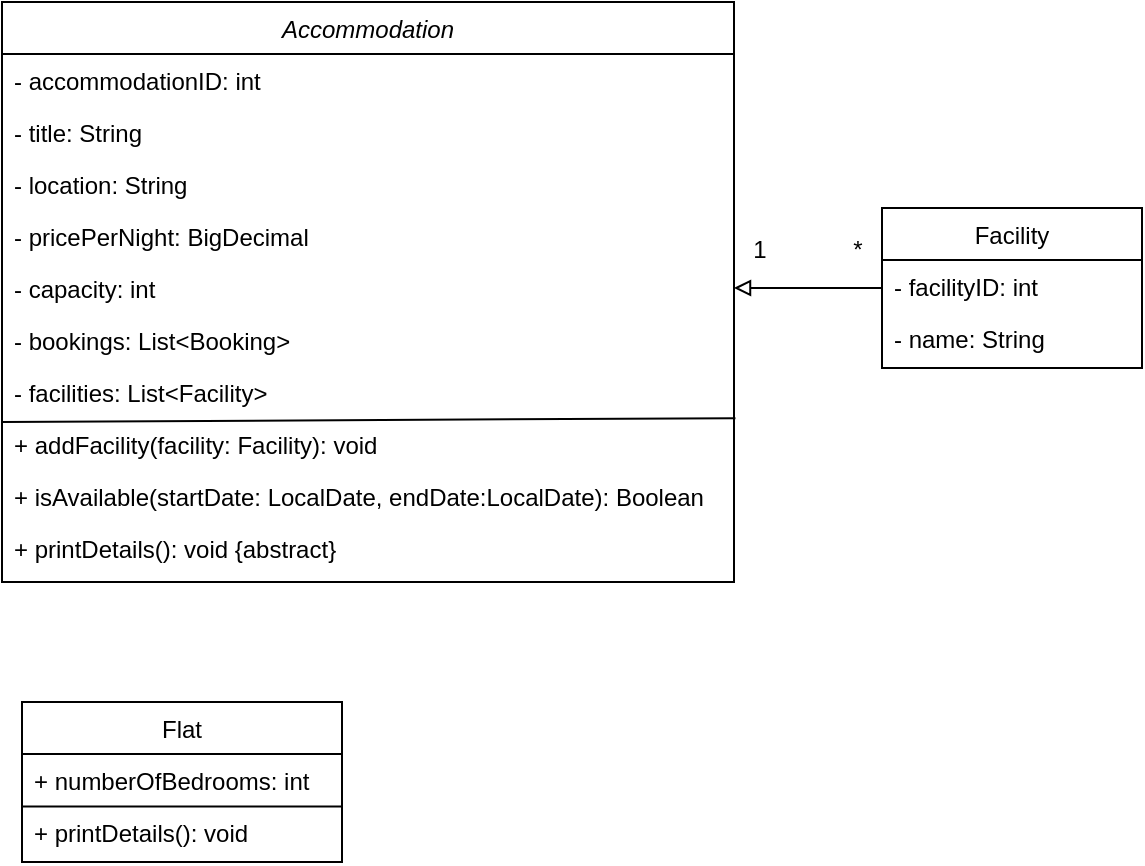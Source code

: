 <mxfile version="28.2.8">
  <diagram id="C5RBs43oDa-KdzZeNtuy" name="Page-1">
    <mxGraphModel dx="961" dy="535" grid="1" gridSize="10" guides="1" tooltips="1" connect="1" arrows="1" fold="1" page="1" pageScale="1" pageWidth="827" pageHeight="1169" math="0" shadow="0">
      <root>
        <mxCell id="WIyWlLk6GJQsqaUBKTNV-0" />
        <mxCell id="WIyWlLk6GJQsqaUBKTNV-1" parent="WIyWlLk6GJQsqaUBKTNV-0" />
        <mxCell id="zkfFHV4jXpPFQw0GAbJ--0" value="Accommodation" style="swimlane;fontStyle=2;align=center;verticalAlign=top;childLayout=stackLayout;horizontal=1;startSize=26;horizontalStack=0;resizeParent=1;resizeLast=0;collapsible=1;marginBottom=0;rounded=0;shadow=0;strokeWidth=1;" parent="WIyWlLk6GJQsqaUBKTNV-1" vertex="1">
          <mxGeometry x="110" y="10" width="366" height="290" as="geometry">
            <mxRectangle x="230" y="140" width="160" height="26" as="alternateBounds" />
          </mxGeometry>
        </mxCell>
        <mxCell id="zkfFHV4jXpPFQw0GAbJ--1" value="- accommodationID: int" style="text;align=left;verticalAlign=top;spacingLeft=4;spacingRight=4;overflow=hidden;rotatable=0;points=[[0,0.5],[1,0.5]];portConstraint=eastwest;" parent="zkfFHV4jXpPFQw0GAbJ--0" vertex="1">
          <mxGeometry y="26" width="366" height="26" as="geometry" />
        </mxCell>
        <mxCell id="zkfFHV4jXpPFQw0GAbJ--2" value="- title: String" style="text;align=left;verticalAlign=top;spacingLeft=4;spacingRight=4;overflow=hidden;rotatable=0;points=[[0,0.5],[1,0.5]];portConstraint=eastwest;rounded=0;shadow=0;html=0;" parent="zkfFHV4jXpPFQw0GAbJ--0" vertex="1">
          <mxGeometry y="52" width="366" height="26" as="geometry" />
        </mxCell>
        <mxCell id="zkfFHV4jXpPFQw0GAbJ--3" value="- location: String&#xa;" style="text;align=left;verticalAlign=top;spacingLeft=4;spacingRight=4;overflow=hidden;rotatable=0;points=[[0,0.5],[1,0.5]];portConstraint=eastwest;rounded=0;shadow=0;html=0;" parent="zkfFHV4jXpPFQw0GAbJ--0" vertex="1">
          <mxGeometry y="78" width="366" height="26" as="geometry" />
        </mxCell>
        <mxCell id="A8OxmwOQw2GTd8wpq_th-0" value="- pricePerNight: BigDecimal&#xa;" style="text;align=left;verticalAlign=top;spacingLeft=4;spacingRight=4;overflow=hidden;rotatable=0;points=[[0,0.5],[1,0.5]];portConstraint=eastwest;rounded=0;shadow=0;html=0;" vertex="1" parent="zkfFHV4jXpPFQw0GAbJ--0">
          <mxGeometry y="104" width="366" height="26" as="geometry" />
        </mxCell>
        <mxCell id="A8OxmwOQw2GTd8wpq_th-1" value="- capacity: int&#xa;" style="text;align=left;verticalAlign=top;spacingLeft=4;spacingRight=4;overflow=hidden;rotatable=0;points=[[0,0.5],[1,0.5]];portConstraint=eastwest;rounded=0;shadow=0;html=0;" vertex="1" parent="zkfFHV4jXpPFQw0GAbJ--0">
          <mxGeometry y="130" width="366" height="26" as="geometry" />
        </mxCell>
        <mxCell id="A8OxmwOQw2GTd8wpq_th-37" value="" style="endArrow=none;html=1;rounded=0;entryX=1.002;entryY=0.003;entryDx=0;entryDy=0;entryPerimeter=0;" edge="1" parent="zkfFHV4jXpPFQw0GAbJ--0" target="A8OxmwOQw2GTd8wpq_th-19">
          <mxGeometry width="50" height="50" relative="1" as="geometry">
            <mxPoint y="210" as="sourcePoint" />
            <mxPoint x="50" y="160" as="targetPoint" />
          </mxGeometry>
        </mxCell>
        <mxCell id="A8OxmwOQw2GTd8wpq_th-2" value="- bookings: List&lt;Booking&gt;&#xa;" style="text;align=left;verticalAlign=top;spacingLeft=4;spacingRight=4;overflow=hidden;rotatable=0;points=[[0,0.5],[1,0.5]];portConstraint=eastwest;rounded=0;shadow=0;html=0;" vertex="1" parent="zkfFHV4jXpPFQw0GAbJ--0">
          <mxGeometry y="156" width="366" height="26" as="geometry" />
        </mxCell>
        <mxCell id="A8OxmwOQw2GTd8wpq_th-35" value="- facilities: List&lt;Facility&gt;&#xa;" style="text;align=left;verticalAlign=top;spacingLeft=4;spacingRight=4;overflow=hidden;rotatable=0;points=[[0,0.5],[1,0.5]];portConstraint=eastwest;rounded=0;shadow=0;html=0;" vertex="1" parent="zkfFHV4jXpPFQw0GAbJ--0">
          <mxGeometry y="182" width="366" height="26" as="geometry" />
        </mxCell>
        <mxCell id="A8OxmwOQw2GTd8wpq_th-19" value="+ addFacility(facility: Facility): void " style="text;align=left;verticalAlign=top;spacingLeft=4;spacingRight=4;overflow=hidden;rotatable=0;points=[[0,0.5],[1,0.5]];portConstraint=eastwest;rounded=0;shadow=0;html=0;" vertex="1" parent="zkfFHV4jXpPFQw0GAbJ--0">
          <mxGeometry y="208" width="366" height="26" as="geometry" />
        </mxCell>
        <mxCell id="A8OxmwOQw2GTd8wpq_th-3" value="+ isAvailable(startDate: LocalDate, endDate:LocalDate): Boolean" style="text;align=left;verticalAlign=top;spacingLeft=4;spacingRight=4;overflow=hidden;rotatable=0;points=[[0,0.5],[1,0.5]];portConstraint=eastwest;rounded=0;shadow=0;html=0;" vertex="1" parent="zkfFHV4jXpPFQw0GAbJ--0">
          <mxGeometry y="234" width="366" height="26" as="geometry" />
        </mxCell>
        <mxCell id="A8OxmwOQw2GTd8wpq_th-8" value="+ printDetails(): void {abstract}" style="text;align=left;verticalAlign=top;spacingLeft=4;spacingRight=4;overflow=hidden;rotatable=0;points=[[0,0.5],[1,0.5]];portConstraint=eastwest;rounded=0;shadow=0;html=0;" vertex="1" parent="zkfFHV4jXpPFQw0GAbJ--0">
          <mxGeometry y="260" width="366" height="26" as="geometry" />
        </mxCell>
        <mxCell id="A8OxmwOQw2GTd8wpq_th-9" value="Flat" style="swimlane;fontStyle=0;align=center;verticalAlign=top;childLayout=stackLayout;horizontal=1;startSize=26;horizontalStack=0;resizeParent=1;resizeLast=0;collapsible=1;marginBottom=0;rounded=0;shadow=0;strokeWidth=1;" vertex="1" parent="WIyWlLk6GJQsqaUBKTNV-1">
          <mxGeometry x="120" y="360" width="160" height="80" as="geometry">
            <mxRectangle x="120" y="360" width="160" height="26" as="alternateBounds" />
          </mxGeometry>
        </mxCell>
        <mxCell id="A8OxmwOQw2GTd8wpq_th-10" value="+ numberOfBedrooms: int" style="text;align=left;verticalAlign=top;spacingLeft=4;spacingRight=4;overflow=hidden;rotatable=0;points=[[0,0.5],[1,0.5]];portConstraint=eastwest;" vertex="1" parent="A8OxmwOQw2GTd8wpq_th-9">
          <mxGeometry y="26" width="160" height="26" as="geometry" />
        </mxCell>
        <mxCell id="A8OxmwOQw2GTd8wpq_th-38" value="+ printDetails(): void" style="text;align=left;verticalAlign=top;spacingLeft=4;spacingRight=4;overflow=hidden;rotatable=0;points=[[0,0.5],[1,0.5]];portConstraint=eastwest;" vertex="1" parent="A8OxmwOQw2GTd8wpq_th-9">
          <mxGeometry y="52" width="160" height="26" as="geometry" />
        </mxCell>
        <mxCell id="A8OxmwOQw2GTd8wpq_th-39" value="" style="endArrow=none;html=1;rounded=0;exitX=-0.002;exitY=1.008;exitDx=0;exitDy=0;exitPerimeter=0;entryX=0.997;entryY=0.008;entryDx=0;entryDy=0;entryPerimeter=0;" edge="1" parent="A8OxmwOQw2GTd8wpq_th-9" source="A8OxmwOQw2GTd8wpq_th-10" target="A8OxmwOQw2GTd8wpq_th-38">
          <mxGeometry width="50" height="50" relative="1" as="geometry">
            <mxPoint y="160" as="sourcePoint" />
            <mxPoint x="50" y="110" as="targetPoint" />
          </mxGeometry>
        </mxCell>
        <mxCell id="A8OxmwOQw2GTd8wpq_th-31" style="edgeStyle=orthogonalEdgeStyle;rounded=0;orthogonalLoop=1;jettySize=auto;html=1;entryX=1;entryY=0.5;entryDx=0;entryDy=0;endArrow=block;endFill=0;" edge="1" parent="WIyWlLk6GJQsqaUBKTNV-1" source="A8OxmwOQw2GTd8wpq_th-20" target="A8OxmwOQw2GTd8wpq_th-1">
          <mxGeometry relative="1" as="geometry" />
        </mxCell>
        <mxCell id="A8OxmwOQw2GTd8wpq_th-20" value="Facility" style="swimlane;fontStyle=0;align=center;verticalAlign=top;childLayout=stackLayout;horizontal=1;startSize=26;horizontalStack=0;resizeParent=1;resizeLast=0;collapsible=1;marginBottom=0;rounded=0;shadow=0;strokeWidth=1;" vertex="1" parent="WIyWlLk6GJQsqaUBKTNV-1">
          <mxGeometry x="550" y="113" width="130" height="80" as="geometry">
            <mxRectangle x="230" y="140" width="160" height="26" as="alternateBounds" />
          </mxGeometry>
        </mxCell>
        <mxCell id="A8OxmwOQw2GTd8wpq_th-21" value="- facilityID: int" style="text;align=left;verticalAlign=top;spacingLeft=4;spacingRight=4;overflow=hidden;rotatable=0;points=[[0,0.5],[1,0.5]];portConstraint=eastwest;" vertex="1" parent="A8OxmwOQw2GTd8wpq_th-20">
          <mxGeometry y="26" width="130" height="26" as="geometry" />
        </mxCell>
        <mxCell id="A8OxmwOQw2GTd8wpq_th-22" value="- name: String" style="text;align=left;verticalAlign=top;spacingLeft=4;spacingRight=4;overflow=hidden;rotatable=0;points=[[0,0.5],[1,0.5]];portConstraint=eastwest;rounded=0;shadow=0;html=0;" vertex="1" parent="A8OxmwOQw2GTd8wpq_th-20">
          <mxGeometry y="52" width="130" height="26" as="geometry" />
        </mxCell>
        <mxCell id="A8OxmwOQw2GTd8wpq_th-32" value="1" style="text;html=1;whiteSpace=wrap;strokeColor=none;fillColor=none;align=center;verticalAlign=middle;rounded=0;" vertex="1" parent="WIyWlLk6GJQsqaUBKTNV-1">
          <mxGeometry x="459" y="119" width="60" height="30" as="geometry" />
        </mxCell>
        <mxCell id="A8OxmwOQw2GTd8wpq_th-33" value="*" style="text;html=1;whiteSpace=wrap;strokeColor=none;fillColor=none;align=center;verticalAlign=middle;rounded=0;" vertex="1" parent="WIyWlLk6GJQsqaUBKTNV-1">
          <mxGeometry x="508" y="119" width="60" height="30" as="geometry" />
        </mxCell>
      </root>
    </mxGraphModel>
  </diagram>
</mxfile>
